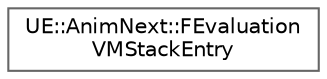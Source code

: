 digraph "Graphical Class Hierarchy"
{
 // INTERACTIVE_SVG=YES
 // LATEX_PDF_SIZE
  bgcolor="transparent";
  edge [fontname=Helvetica,fontsize=10,labelfontname=Helvetica,labelfontsize=10];
  node [fontname=Helvetica,fontsize=10,shape=box,height=0.2,width=0.4];
  rankdir="LR";
  Node0 [id="Node000000",label="UE::AnimNext::FEvaluation\lVMStackEntry",height=0.2,width=0.4,color="grey40", fillcolor="white", style="filled",URL="$d0/d37/structUE_1_1AnimNext_1_1FEvaluationVMStackEntry.html",tooltip=" "];
}
